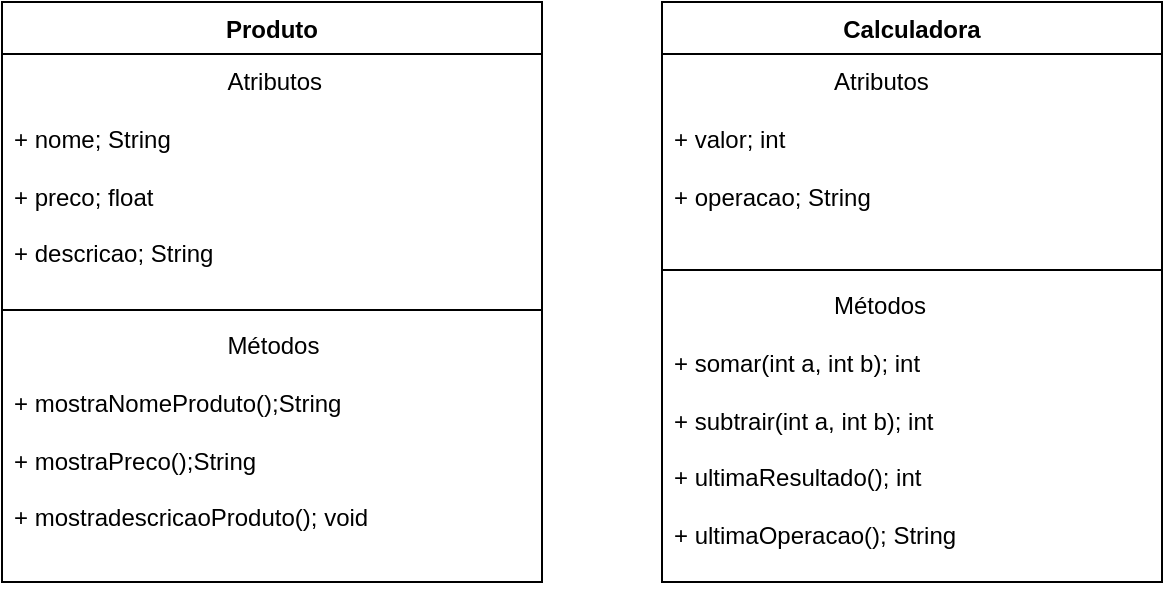 <mxfile version="21.6.8" type="github">
  <diagram name="Página-1" id="DFeFXMHm3cvZI-hy6bKo">
    <mxGraphModel dx="880" dy="452" grid="1" gridSize="10" guides="1" tooltips="1" connect="1" arrows="1" fold="1" page="1" pageScale="1" pageWidth="827" pageHeight="1169" math="0" shadow="0">
      <root>
        <mxCell id="0" />
        <mxCell id="1" parent="0" />
        <mxCell id="VTRJpzoWHsSydeiOI0Pz-16" value="Produto" style="swimlane;fontStyle=1;align=center;verticalAlign=top;childLayout=stackLayout;horizontal=1;startSize=26;horizontalStack=0;resizeParent=1;resizeParentMax=0;resizeLast=0;collapsible=1;marginBottom=0;whiteSpace=wrap;html=1;" vertex="1" parent="1">
          <mxGeometry x="70" y="120" width="270" height="290" as="geometry" />
        </mxCell>
        <mxCell id="VTRJpzoWHsSydeiOI0Pz-17" value="&lt;span style=&quot;white-space: pre;&quot;&gt;&#x9;&lt;/span&gt;&lt;span style=&quot;white-space: pre;&quot;&gt;&#x9;&lt;/span&gt;&lt;span style=&quot;white-space: pre;&quot;&gt;&#x9;&lt;span style=&quot;white-space: pre;&quot;&gt;&#x9;&lt;/span&gt;&lt;/span&gt;Atributos&lt;br&gt;&lt;br&gt;+ nome; String&lt;br&gt;&lt;br&gt;+&amp;nbsp;preco; float&lt;br&gt;&lt;br&gt;+ descricao; String" style="text;strokeColor=none;fillColor=none;align=left;verticalAlign=top;spacingLeft=4;spacingRight=4;overflow=hidden;rotatable=0;points=[[0,0.5],[1,0.5]];portConstraint=eastwest;whiteSpace=wrap;html=1;" vertex="1" parent="VTRJpzoWHsSydeiOI0Pz-16">
          <mxGeometry y="26" width="270" height="124" as="geometry" />
        </mxCell>
        <mxCell id="VTRJpzoWHsSydeiOI0Pz-18" value="" style="line;strokeWidth=1;fillColor=none;align=left;verticalAlign=middle;spacingTop=-1;spacingLeft=3;spacingRight=3;rotatable=0;labelPosition=right;points=[];portConstraint=eastwest;strokeColor=inherit;" vertex="1" parent="VTRJpzoWHsSydeiOI0Pz-16">
          <mxGeometry y="150" width="270" height="8" as="geometry" />
        </mxCell>
        <mxCell id="VTRJpzoWHsSydeiOI0Pz-19" value="&lt;span style=&quot;&quot;&gt;&lt;span style=&quot;&quot;&gt;&amp;nbsp;&amp;nbsp;&amp;nbsp;&amp;nbsp;&lt;/span&gt;&lt;/span&gt;&lt;span style=&quot;&quot;&gt;&lt;span style=&quot;&quot;&gt;&amp;nbsp;&amp;nbsp;&amp;nbsp;&amp;nbsp;&lt;/span&gt;&lt;/span&gt;&lt;span style=&quot;&quot;&gt;&lt;span style=&quot;&quot;&gt;&amp;nbsp;&amp;nbsp;&amp;nbsp;&amp;nbsp;&lt;/span&gt;&lt;/span&gt;&lt;span style=&quot;&quot;&gt;&lt;span style=&quot;&quot;&gt;&amp;nbsp;&amp;nbsp;&amp;nbsp;&amp;nbsp;&lt;span style=&quot;&quot;&gt;&lt;span style=&quot;&quot;&gt;&amp;nbsp;&amp;nbsp;&amp;nbsp;&amp;nbsp;&lt;/span&gt;&lt;/span&gt;&lt;span style=&quot;&quot;&gt;&lt;span style=&quot;&quot;&gt;&amp;nbsp;&amp;nbsp;&amp;nbsp;&amp;nbsp;&lt;span style=&quot;white-space: pre;&quot;&gt;&#x9;&lt;/span&gt;&lt;/span&gt;&lt;/span&gt;&lt;/span&gt;&lt;/span&gt;Métodos&lt;br&gt;&lt;br&gt;+&amp;nbsp;mostraNomeProduto();String&lt;br&gt;&lt;br&gt;+ mostraPreco();String&lt;br&gt;&lt;br&gt;+&amp;nbsp;mostradescricaoProduto(); void" style="text;strokeColor=none;fillColor=none;align=left;verticalAlign=top;spacingLeft=4;spacingRight=4;overflow=hidden;rotatable=0;points=[[0,0.5],[1,0.5]];portConstraint=eastwest;whiteSpace=wrap;html=1;" vertex="1" parent="VTRJpzoWHsSydeiOI0Pz-16">
          <mxGeometry y="158" width="270" height="132" as="geometry" />
        </mxCell>
        <mxCell id="VTRJpzoWHsSydeiOI0Pz-29" value="Calculadora" style="swimlane;fontStyle=1;align=center;verticalAlign=top;childLayout=stackLayout;horizontal=1;startSize=26;horizontalStack=0;resizeParent=1;resizeParentMax=0;resizeLast=0;collapsible=1;marginBottom=0;whiteSpace=wrap;html=1;" vertex="1" parent="1">
          <mxGeometry x="400" y="120" width="250" height="290" as="geometry" />
        </mxCell>
        <mxCell id="VTRJpzoWHsSydeiOI0Pz-30" value="&lt;span style=&quot;white-space: pre;&quot;&gt;&#x9;&lt;/span&gt;&lt;span style=&quot;white-space: pre;&quot;&gt;&#x9;&lt;/span&gt;&lt;span style=&quot;white-space: pre;&quot;&gt;&#x9;&lt;/span&gt;Atributos&lt;br&gt;&lt;br&gt;+ valor; int&lt;br&gt;&lt;br&gt;+ operacao; String" style="text;strokeColor=none;fillColor=none;align=left;verticalAlign=top;spacingLeft=4;spacingRight=4;overflow=hidden;rotatable=0;points=[[0,0.5],[1,0.5]];portConstraint=eastwest;whiteSpace=wrap;html=1;" vertex="1" parent="VTRJpzoWHsSydeiOI0Pz-29">
          <mxGeometry y="26" width="250" height="104" as="geometry" />
        </mxCell>
        <mxCell id="VTRJpzoWHsSydeiOI0Pz-31" value="" style="line;strokeWidth=1;fillColor=none;align=left;verticalAlign=middle;spacingTop=-1;spacingLeft=3;spacingRight=3;rotatable=0;labelPosition=right;points=[];portConstraint=eastwest;strokeColor=inherit;" vertex="1" parent="VTRJpzoWHsSydeiOI0Pz-29">
          <mxGeometry y="130" width="250" height="8" as="geometry" />
        </mxCell>
        <mxCell id="VTRJpzoWHsSydeiOI0Pz-32" value="&lt;span style=&quot;white-space: pre;&quot;&gt;&#x9;&lt;/span&gt;&lt;span style=&quot;white-space: pre;&quot;&gt;&#x9;&lt;/span&gt;&lt;span style=&quot;white-space: pre;&quot;&gt;&#x9;&lt;/span&gt;Métodos&lt;br&gt;&lt;br&gt;+ somar(int a, int b); int&lt;br&gt;&lt;br&gt;+ subtrair(int a, int b); int&lt;br&gt;&lt;br&gt;+&amp;nbsp;ultimaResultado(); int&lt;br&gt;&lt;br&gt;+&amp;nbsp;ultimaOperacao(); String" style="text;strokeColor=none;fillColor=none;align=left;verticalAlign=top;spacingLeft=4;spacingRight=4;overflow=hidden;rotatable=0;points=[[0,0.5],[1,0.5]];portConstraint=eastwest;whiteSpace=wrap;html=1;" vertex="1" parent="VTRJpzoWHsSydeiOI0Pz-29">
          <mxGeometry y="138" width="250" height="152" as="geometry" />
        </mxCell>
      </root>
    </mxGraphModel>
  </diagram>
</mxfile>
